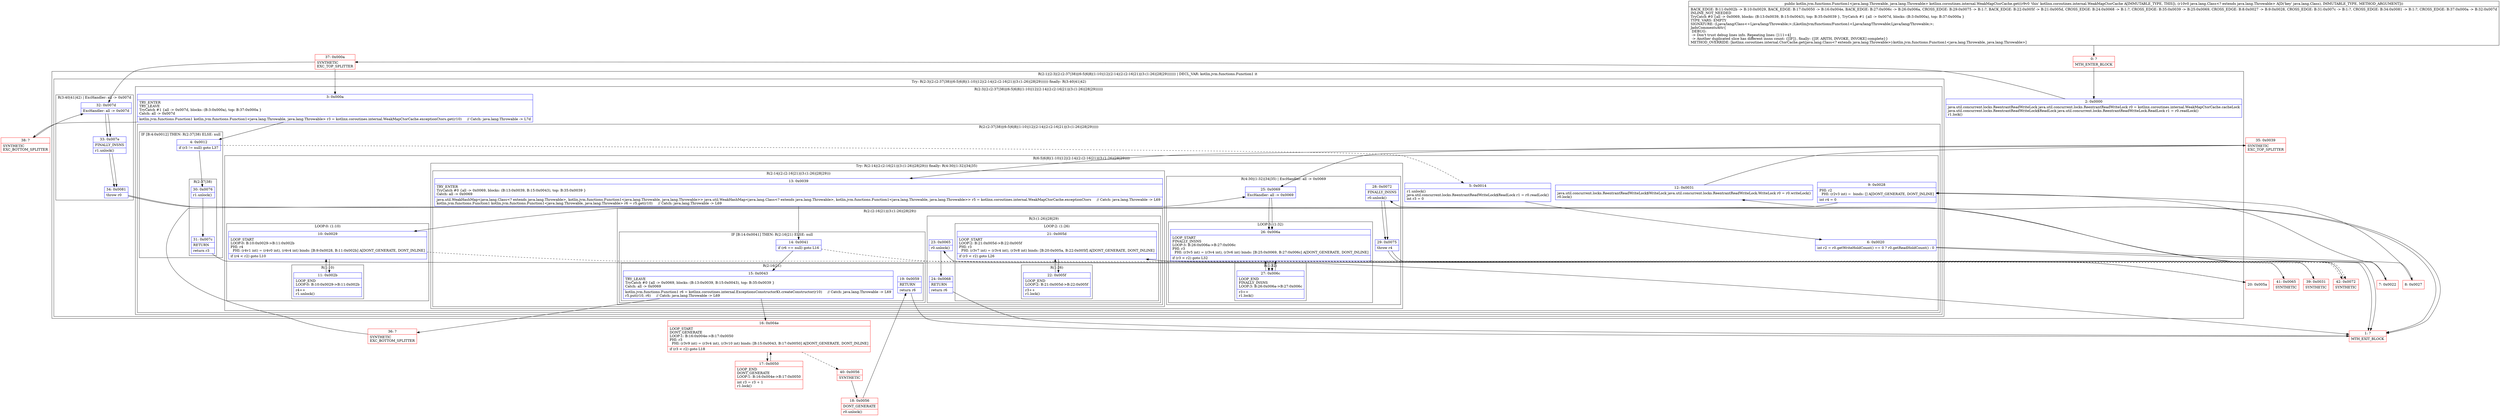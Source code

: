 digraph "CFG forkotlinx.coroutines.internal.WeakMapCtorCache.get(Ljava\/lang\/Class;)Lkotlin\/jvm\/functions\/Function1;" {
subgraph cluster_Region_1002233906 {
label = "R(2:1|(2:3|(2:(2:37|38)|(6:5|6|8|(1:10)|12|(2:14|(2:(2:16|21)|(3:(1:26)|28|29))))))) | DECL_VAR: kotlin.jvm.functions.Function1 it\l";
node [shape=record,color=blue];
Node_2 [shape=record,label="{2\:\ 0x0000|java.util.concurrent.locks.ReentrantReadWriteLock java.util.concurrent.locks.ReentrantReadWriteLock r0 = kotlinx.coroutines.internal.WeakMapCtorCache.cacheLock\ljava.util.concurrent.locks.ReentrantReadWriteLock$ReadLock java.util.concurrent.locks.ReentrantReadWriteLock.ReadLock r1 = r0.readLock()\lr1.lock()\l}"];
subgraph cluster_TryCatchRegion_822852537 {
label = "Try: R(2:3|(2:(2:37|38)|(6:5|6|8|(1:10)|12|(2:14|(2:(2:16|21)|(3:(1:26)|28|29)))))) finally: R(3:40|41|42)";
node [shape=record,color=blue];
subgraph cluster_Region_436668167 {
label = "R(2:3|(2:(2:37|38)|(6:5|6|8|(1:10)|12|(2:14|(2:(2:16|21)|(3:(1:26)|28|29))))))";
node [shape=record,color=blue];
Node_3 [shape=record,label="{3\:\ 0x000a|TRY_ENTER\lTRY_LEAVE\lTryCatch #1 \{all \-\> 0x007d, blocks: (B:3:0x000a), top: B:37:0x000a \}\lCatch: all \-\> 0x007d\l|kotlin.jvm.functions.Function1 kotlin.jvm.functions.Function1\<java.lang.Throwable, java.lang.Throwable\> r3 = kotlinx.coroutines.internal.WeakMapCtorCache.exceptionCtors.get(r10)     \/\/ Catch: java.lang.Throwable \-\> L7d\l}"];
subgraph cluster_Region_1100203682 {
label = "R(2:(2:37|38)|(6:5|6|8|(1:10)|12|(2:14|(2:(2:16|21)|(3:(1:26)|28|29)))))";
node [shape=record,color=blue];
subgraph cluster_IfRegion_895561942 {
label = "IF [B:4:0x0012] THEN: R(2:37|38) ELSE: null";
node [shape=record,color=blue];
Node_4 [shape=record,label="{4\:\ 0x0012|if (r3 != null) goto L37\l}"];
subgraph cluster_Region_461800338 {
label = "R(2:37|38)";
node [shape=record,color=blue];
Node_30 [shape=record,label="{30\:\ 0x0076|r1.unlock()\l}"];
Node_31 [shape=record,label="{31\:\ 0x007c|RETURN\l|return r3\l}"];
}
}
subgraph cluster_Region_1827105557 {
label = "R(6:5|6|8|(1:10)|12|(2:14|(2:(2:16|21)|(3:(1:26)|28|29))))";
node [shape=record,color=blue];
Node_5 [shape=record,label="{5\:\ 0x0014|r1.unlock()\ljava.util.concurrent.locks.ReentrantReadWriteLock$ReadLock r1 = r0.readLock()\lint r3 = 0\l}"];
Node_6 [shape=record,label="{6\:\ 0x0020|int r2 = r0.getWriteHoldCount() == 0 ? r0.getReadHoldCount() : 0\l}"];
Node_9 [shape=record,label="{9\:\ 0x0028|PHI: r2 \l  PHI: (r2v3 int) =  binds: [] A[DONT_GENERATE, DONT_INLINE]\l|int r4 = 0\l}"];
subgraph cluster_LoopRegion_340705280 {
label = "LOOP:0: (1:10)";
node [shape=record,color=blue];
Node_10 [shape=record,label="{10\:\ 0x0029|LOOP_START\lLOOP:0: B:10:0x0029\-\>B:11:0x002b\lPHI: r4 \l  PHI: (r4v1 int) = (r4v0 int), (r4v4 int) binds: [B:9:0x0028, B:11:0x002b] A[DONT_GENERATE, DONT_INLINE]\l|if (r4 \< r2) goto L10\l}"];
subgraph cluster_Region_530980332 {
label = "R(1:10)";
node [shape=record,color=blue];
Node_11 [shape=record,label="{11\:\ 0x002b|LOOP_END\lLOOP:0: B:10:0x0029\-\>B:11:0x002b\l|r4++\lr1.unlock()\l}"];
}
}
Node_12 [shape=record,label="{12\:\ 0x0031|java.util.concurrent.locks.ReentrantReadWriteLock$WriteLock java.util.concurrent.locks.ReentrantReadWriteLock.WriteLock r0 = r0.writeLock()\lr0.lock()\l}"];
subgraph cluster_TryCatchRegion_616011506 {
label = "Try: R(2:14|(2:(2:16|21)|(3:(1:26)|28|29))) finally: R(4:30|(1:32)|34|35)";
node [shape=record,color=blue];
subgraph cluster_Region_497237806 {
label = "R(2:14|(2:(2:16|21)|(3:(1:26)|28|29)))";
node [shape=record,color=blue];
Node_13 [shape=record,label="{13\:\ 0x0039|TRY_ENTER\lTryCatch #0 \{all \-\> 0x0069, blocks: (B:13:0x0039, B:15:0x0043), top: B:35:0x0039 \}\lCatch: all \-\> 0x0069\l|java.util.WeakHashMap\<java.lang.Class\<? extends java.lang.Throwable\>, kotlin.jvm.functions.Function1\<java.lang.Throwable, java.lang.Throwable\>\> java.util.WeakHashMap\<java.lang.Class\<? extends java.lang.Throwable\>, kotlin.jvm.functions.Function1\<java.lang.Throwable, java.lang.Throwable\>\> r5 = kotlinx.coroutines.internal.WeakMapCtorCache.exceptionCtors     \/\/ Catch: java.lang.Throwable \-\> L69\lkotlin.jvm.functions.Function1 kotlin.jvm.functions.Function1\<java.lang.Throwable, java.lang.Throwable\> r6 = r5.get(r10)     \/\/ Catch: java.lang.Throwable \-\> L69\l}"];
subgraph cluster_Region_900029261 {
label = "R(2:(2:16|21)|(3:(1:26)|28|29))";
node [shape=record,color=blue];
subgraph cluster_IfRegion_2058443561 {
label = "IF [B:14:0x0041] THEN: R(2:16|21) ELSE: null";
node [shape=record,color=blue];
Node_14 [shape=record,label="{14\:\ 0x0041|if (r6 == null) goto L16\l}"];
subgraph cluster_Region_2140119642 {
label = "R(2:16|21)";
node [shape=record,color=blue];
Node_15 [shape=record,label="{15\:\ 0x0043|TRY_LEAVE\lTryCatch #0 \{all \-\> 0x0069, blocks: (B:13:0x0039, B:15:0x0043), top: B:35:0x0039 \}\lCatch: all \-\> 0x0069\l|kotlin.jvm.functions.Function1 r6 = kotlinx.coroutines.internal.ExceptionsConstructorKt.createConstructor(r10)     \/\/ Catch: java.lang.Throwable \-\> L69\lr5.put(r10, r6)     \/\/ Catch: java.lang.Throwable \-\> L69\l}"];
Node_19 [shape=record,label="{19\:\ 0x0059|RETURN\l|return r6\l}"];
}
}
subgraph cluster_Region_680895967 {
label = "R(3:(1:26)|28|29)";
node [shape=record,color=blue];
subgraph cluster_LoopRegion_911460082 {
label = "LOOP:2: (1:26)";
node [shape=record,color=blue];
Node_21 [shape=record,label="{21\:\ 0x005d|LOOP_START\lLOOP:2: B:21:0x005d\-\>B:22:0x005f\lPHI: r3 \l  PHI: (r3v7 int) = (r3v4 int), (r3v8 int) binds: [B:20:0x005a, B:22:0x005f] A[DONT_GENERATE, DONT_INLINE]\l|if (r3 \< r2) goto L26\l}"];
subgraph cluster_Region_1213096654 {
label = "R(1:26)";
node [shape=record,color=blue];
Node_22 [shape=record,label="{22\:\ 0x005f|LOOP_END\lLOOP:2: B:21:0x005d\-\>B:22:0x005f\l|r3++\lr1.lock()\l}"];
}
}
Node_23 [shape=record,label="{23\:\ 0x0065|r0.unlock()\l}"];
Node_24 [shape=record,label="{24\:\ 0x0068|RETURN\l|return r6\l}"];
}
}
}
subgraph cluster_Region_896469799 {
label = "R(4:30|(1:32)|34|35) | ExcHandler: all \-\> 0x0069\l";
node [shape=record,color=blue];
Node_25 [shape=record,label="{25\:\ 0x0069|ExcHandler: all \-\> 0x0069\l}"];
subgraph cluster_LoopRegion_235044006 {
label = "LOOP:3: (1:32)";
node [shape=record,color=blue];
Node_26 [shape=record,label="{26\:\ 0x006a|LOOP_START\lFINALLY_INSNS\lLOOP:3: B:26:0x006a\-\>B:27:0x006c\lPHI: r3 \l  PHI: (r3v5 int) = (r3v4 int), (r3v6 int) binds: [B:25:0x0069, B:27:0x006c] A[DONT_GENERATE, DONT_INLINE]\l|if (r3 \< r2) goto L32\l}"];
subgraph cluster_Region_1736172102 {
label = "R(1:32)";
node [shape=record,color=blue];
Node_27 [shape=record,label="{27\:\ 0x006c|LOOP_END\lFINALLY_INSNS\lLOOP:3: B:26:0x006a\-\>B:27:0x006c\l|r3++\lr1.lock()\l}"];
}
}
Node_28 [shape=record,label="{28\:\ 0x0072|FINALLY_INSNS\l|r0.unlock()\l}"];
Node_29 [shape=record,label="{29\:\ 0x0075|throw r4\l}"];
}
}
}
}
}
subgraph cluster_Region_1137166550 {
label = "R(3:40|41|42) | ExcHandler: all \-\> 0x007d\l";
node [shape=record,color=blue];
Node_32 [shape=record,label="{32\:\ 0x007d|ExcHandler: all \-\> 0x007d\l}"];
Node_33 [shape=record,label="{33\:\ 0x007e|FINALLY_INSNS\l|r1.unlock()\l}"];
Node_34 [shape=record,label="{34\:\ 0x0081|throw r0\l}"];
}
}
}
subgraph cluster_Region_1137166550 {
label = "R(3:40|41|42) | ExcHandler: all \-\> 0x007d\l";
node [shape=record,color=blue];
Node_32 [shape=record,label="{32\:\ 0x007d|ExcHandler: all \-\> 0x007d\l}"];
Node_33 [shape=record,label="{33\:\ 0x007e|FINALLY_INSNS\l|r1.unlock()\l}"];
Node_34 [shape=record,label="{34\:\ 0x0081|throw r0\l}"];
}
subgraph cluster_Region_896469799 {
label = "R(4:30|(1:32)|34|35) | ExcHandler: all \-\> 0x0069\l";
node [shape=record,color=blue];
Node_25 [shape=record,label="{25\:\ 0x0069|ExcHandler: all \-\> 0x0069\l}"];
subgraph cluster_LoopRegion_235044006 {
label = "LOOP:3: (1:32)";
node [shape=record,color=blue];
Node_26 [shape=record,label="{26\:\ 0x006a|LOOP_START\lFINALLY_INSNS\lLOOP:3: B:26:0x006a\-\>B:27:0x006c\lPHI: r3 \l  PHI: (r3v5 int) = (r3v4 int), (r3v6 int) binds: [B:25:0x0069, B:27:0x006c] A[DONT_GENERATE, DONT_INLINE]\l|if (r3 \< r2) goto L32\l}"];
subgraph cluster_Region_1736172102 {
label = "R(1:32)";
node [shape=record,color=blue];
Node_27 [shape=record,label="{27\:\ 0x006c|LOOP_END\lFINALLY_INSNS\lLOOP:3: B:26:0x006a\-\>B:27:0x006c\l|r3++\lr1.lock()\l}"];
}
}
Node_28 [shape=record,label="{28\:\ 0x0072|FINALLY_INSNS\l|r0.unlock()\l}"];
Node_29 [shape=record,label="{29\:\ 0x0075|throw r4\l}"];
}
Node_0 [shape=record,color=red,label="{0\:\ ?|MTH_ENTER_BLOCK\l}"];
Node_37 [shape=record,color=red,label="{37\:\ 0x000a|SYNTHETIC\lEXC_TOP_SPLITTER\l}"];
Node_7 [shape=record,color=red,label="{7\:\ 0x0022}"];
Node_39 [shape=record,color=red,label="{39\:\ 0x0031|SYNTHETIC\l}"];
Node_35 [shape=record,color=red,label="{35\:\ 0x0039|SYNTHETIC\lEXC_TOP_SPLITTER\l}"];
Node_16 [shape=record,color=red,label="{16\:\ 0x004e|LOOP_START\lDONT_GENERATE\lLOOP:1: B:16:0x004e\-\>B:17:0x0050\lPHI: r3 \l  PHI: (r3v9 int) = (r3v4 int), (r3v10 int) binds: [B:15:0x0043, B:17:0x0050] A[DONT_GENERATE, DONT_INLINE]\l|if (r3 \< r2) goto L18\l}"];
Node_17 [shape=record,color=red,label="{17\:\ 0x0050|LOOP_END\lDONT_GENERATE\lLOOP:1: B:16:0x004e\-\>B:17:0x0050\l|int r3 = r3 + 1\lr1.lock()\l}"];
Node_40 [shape=record,color=red,label="{40\:\ 0x0056|SYNTHETIC\l}"];
Node_18 [shape=record,color=red,label="{18\:\ 0x0056|DONT_GENERATE\l|r0.unlock()\l}"];
Node_1 [shape=record,color=red,label="{1\:\ ?|MTH_EXIT_BLOCK\l}"];
Node_36 [shape=record,color=red,label="{36\:\ ?|SYNTHETIC\lEXC_BOTTOM_SPLITTER\l}"];
Node_20 [shape=record,color=red,label="{20\:\ 0x005a}"];
Node_41 [shape=record,color=red,label="{41\:\ 0x0065|SYNTHETIC\l}"];
Node_42 [shape=record,color=red,label="{42\:\ 0x0072|SYNTHETIC\l}"];
Node_8 [shape=record,color=red,label="{8\:\ 0x0027}"];
Node_38 [shape=record,color=red,label="{38\:\ ?|SYNTHETIC\lEXC_BOTTOM_SPLITTER\l}"];
MethodNode[shape=record,label="{public kotlin.jvm.functions.Function1\<java.lang.Throwable, java.lang.Throwable\> kotlinx.coroutines.internal.WeakMapCtorCache.get((r9v0 'this' kotlinx.coroutines.internal.WeakMapCtorCache A[IMMUTABLE_TYPE, THIS]), (r10v0 java.lang.Class\<? extends java.lang.Throwable\> A[D('key' java.lang.Class), IMMUTABLE_TYPE, METHOD_ARGUMENT]))  | BACK_EDGE: B:11:0x002b \-\> B:10:0x0029, BACK_EDGE: B:17:0x0050 \-\> B:16:0x004e, BACK_EDGE: B:27:0x006c \-\> B:26:0x006a, CROSS_EDGE: B:29:0x0075 \-\> B:1:?, BACK_EDGE: B:22:0x005f \-\> B:21:0x005d, CROSS_EDGE: B:24:0x0068 \-\> B:1:?, CROSS_EDGE: B:35:0x0039 \-\> B:25:0x0069, CROSS_EDGE: B:8:0x0027 \-\> B:9:0x0028, CROSS_EDGE: B:31:0x007c \-\> B:1:?, CROSS_EDGE: B:34:0x0081 \-\> B:1:?, CROSS_EDGE: B:37:0x000a \-\> B:32:0x007d\lINLINE_NOT_NEEDED\lTryCatch #0 \{all \-\> 0x0069, blocks: (B:13:0x0039, B:15:0x0043), top: B:35:0x0039 \}, TryCatch #1 \{all \-\> 0x007d, blocks: (B:3:0x000a), top: B:37:0x000a \}\lTYPE_VARS: EMPTY\lSIGNATURE: (Ljava\/lang\/Class\<+Ljava\/lang\/Throwable;\>;)Lkotlin\/jvm\/functions\/Function1\<Ljava\/lang\/Throwable;Ljava\/lang\/Throwable;\>;\lJadxCommentsAttr\{\l DEBUG: \l \-\> Don't trust debug lines info. Repeating lines: [111=4]\l \-\> Another duplicated slice has different insns count: \{[IF]\}, finally: \{[IF, ARITH, INVOKE, INVOKE] complete\}\}\lMETHOD_OVERRIDE: [kotlinx.coroutines.internal.CtorCache.get(java.lang.Class\<? extends java.lang.Throwable\>):kotlin.jvm.functions.Function1\<java.lang.Throwable, java.lang.Throwable\>]\l}"];
MethodNode -> Node_0;Node_2 -> Node_37;
Node_3 -> Node_4;
Node_3 -> Node_38;
Node_4 -> Node_5[style=dashed];
Node_4 -> Node_30;
Node_30 -> Node_31;
Node_31 -> Node_1;
Node_5 -> Node_6;
Node_6 -> Node_7;
Node_6 -> Node_8;
Node_9 -> Node_10;
Node_10 -> Node_11;
Node_10 -> Node_39[style=dashed];
Node_11 -> Node_10;
Node_12 -> Node_35;
Node_13 -> Node_14;
Node_14 -> Node_15;
Node_14 -> Node_20[style=dashed];
Node_15 -> Node_16;
Node_15 -> Node_36;
Node_19 -> Node_1;
Node_21 -> Node_22;
Node_21 -> Node_41[style=dashed];
Node_22 -> Node_21;
Node_23 -> Node_24;
Node_24 -> Node_1;
Node_25 -> Node_26;
Node_26 -> Node_27;
Node_26 -> Node_42[style=dashed];
Node_27 -> Node_26;
Node_28 -> Node_29;
Node_29 -> Node_1;
Node_32 -> Node_33;
Node_33 -> Node_34;
Node_34 -> Node_1;
Node_32 -> Node_33;
Node_33 -> Node_34;
Node_34 -> Node_1;
Node_25 -> Node_26;
Node_26 -> Node_27;
Node_26 -> Node_42[style=dashed];
Node_27 -> Node_26;
Node_28 -> Node_29;
Node_29 -> Node_1;
Node_0 -> Node_2;
Node_37 -> Node_3;
Node_37 -> Node_32;
Node_7 -> Node_9;
Node_39 -> Node_12;
Node_35 -> Node_13;
Node_35 -> Node_25;
Node_16 -> Node_17;
Node_16 -> Node_40[style=dashed];
Node_17 -> Node_16;
Node_40 -> Node_18;
Node_18 -> Node_19;
Node_36 -> Node_25;
Node_20 -> Node_21;
Node_41 -> Node_23;
Node_42 -> Node_28;
Node_8 -> Node_9;
Node_38 -> Node_32;
}

